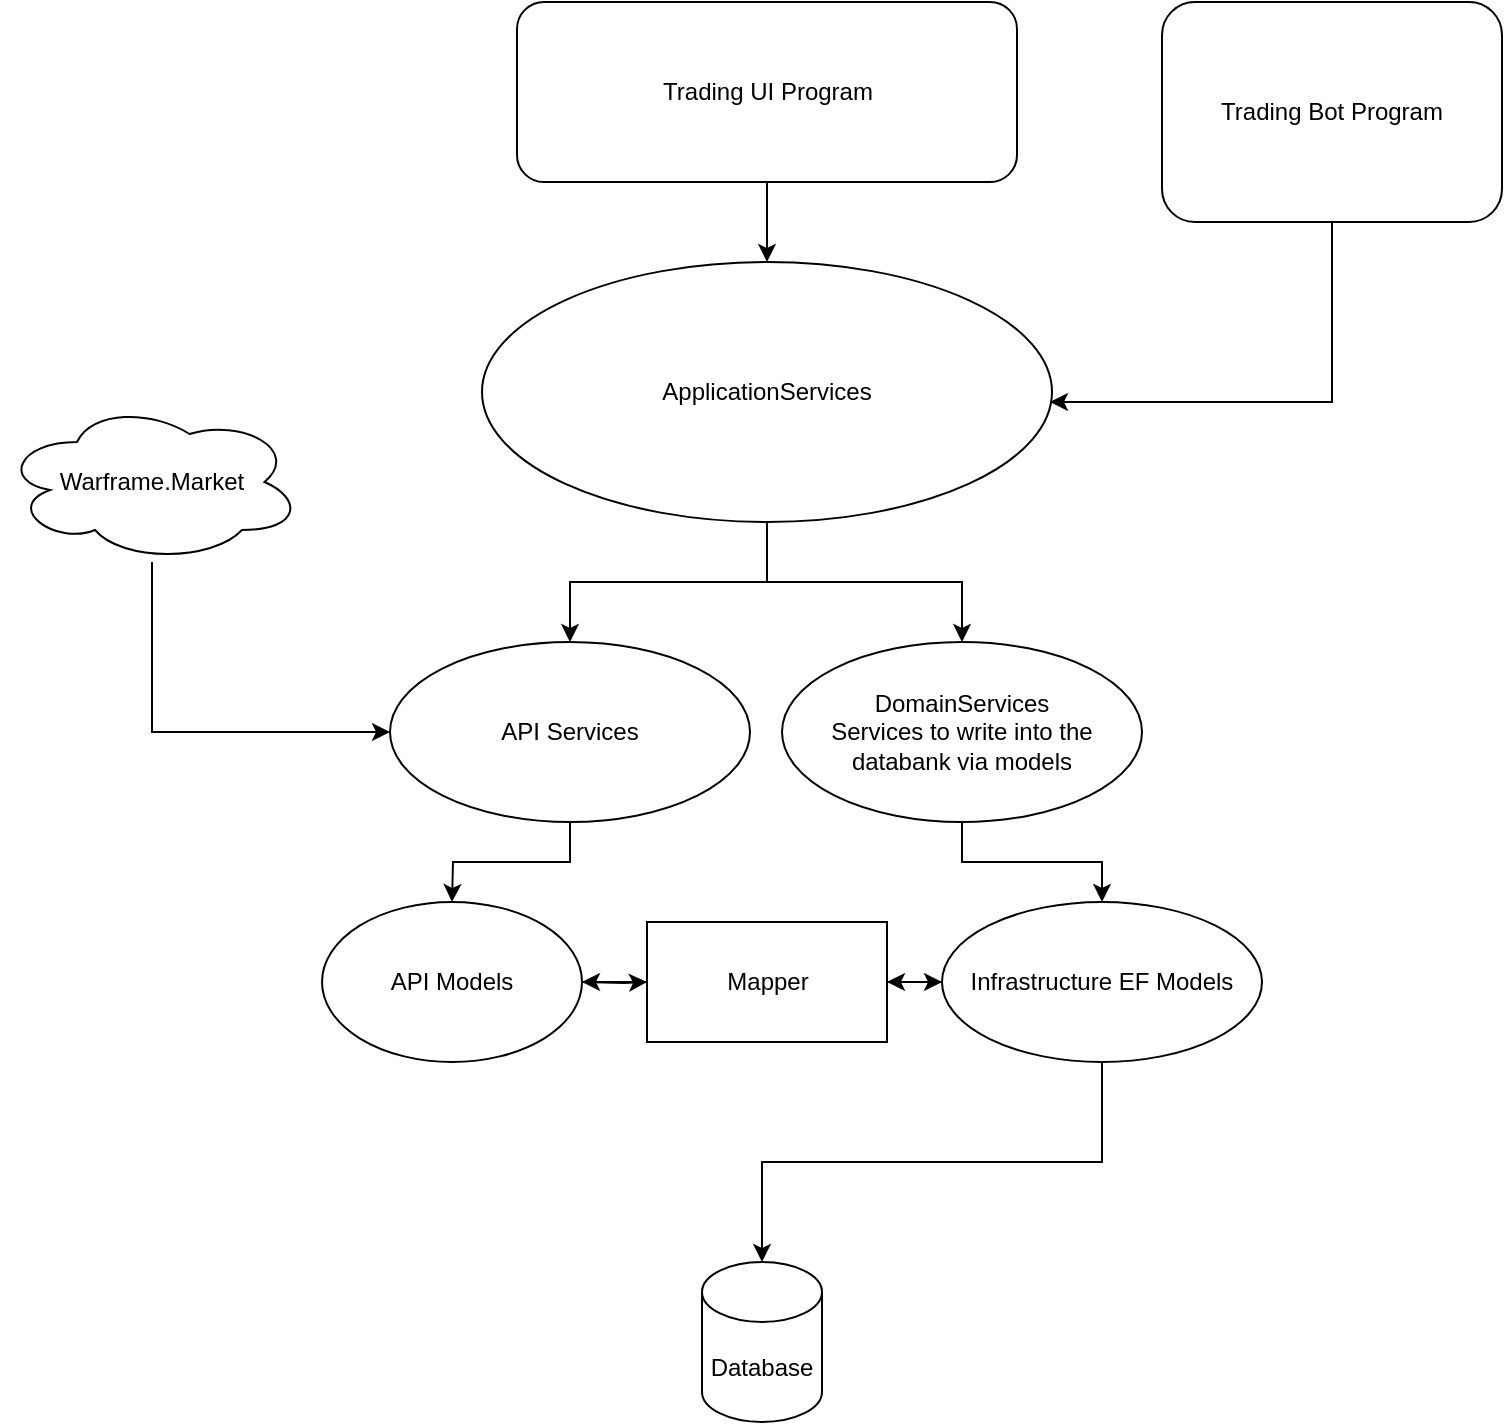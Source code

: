 <mxfile version="14.7.3" type="device"><diagram id="eqBHPspcord9xOvSYwkC" name="Page-1"><mxGraphModel dx="1422" dy="762" grid="1" gridSize="10" guides="1" tooltips="1" connect="1" arrows="1" fold="1" page="1" pageScale="1" pageWidth="827" pageHeight="1169" math="0" shadow="0"><root><mxCell id="0"/><mxCell id="1" parent="0"/><mxCell id="Vd0n2t0L45BQkaOwF1LY-22" value="" style="edgeStyle=orthogonalEdgeStyle;rounded=0;orthogonalLoop=1;jettySize=auto;html=1;" edge="1" parent="1" source="Vd0n2t0L45BQkaOwF1LY-1" target="Vd0n2t0L45BQkaOwF1LY-18"><mxGeometry relative="1" as="geometry"/></mxCell><mxCell id="Vd0n2t0L45BQkaOwF1LY-25" style="edgeStyle=orthogonalEdgeStyle;rounded=0;orthogonalLoop=1;jettySize=auto;html=1;entryX=0.5;entryY=0;entryDx=0;entryDy=0;entryPerimeter=0;" edge="1" parent="1" source="Vd0n2t0L45BQkaOwF1LY-1" target="Vd0n2t0L45BQkaOwF1LY-2"><mxGeometry relative="1" as="geometry"><Array as="points"><mxPoint x="590" y="600"/><mxPoint x="420" y="600"/></Array></mxGeometry></mxCell><mxCell id="Vd0n2t0L45BQkaOwF1LY-1" value="Infrastructure EF Models" style="ellipse;whiteSpace=wrap;html=1;" vertex="1" parent="1"><mxGeometry x="510" y="470" width="160" height="80" as="geometry"/></mxCell><mxCell id="Vd0n2t0L45BQkaOwF1LY-2" value="Database" style="shape=cylinder3;whiteSpace=wrap;html=1;boundedLbl=1;backgroundOutline=1;size=15;" vertex="1" parent="1"><mxGeometry x="390" y="650" width="60" height="80" as="geometry"/></mxCell><mxCell id="Vd0n2t0L45BQkaOwF1LY-5" style="edgeStyle=orthogonalEdgeStyle;rounded=0;orthogonalLoop=1;jettySize=auto;html=1;" edge="1" parent="1" source="Vd0n2t0L45BQkaOwF1LY-4" target="Vd0n2t0L45BQkaOwF1LY-1"><mxGeometry relative="1" as="geometry"/></mxCell><mxCell id="Vd0n2t0L45BQkaOwF1LY-10" style="edgeStyle=orthogonalEdgeStyle;rounded=0;orthogonalLoop=1;jettySize=auto;html=1;entryX=0.5;entryY=0;entryDx=0;entryDy=0;" edge="1" parent="1" source="Vd0n2t0L45BQkaOwF1LY-6"><mxGeometry relative="1" as="geometry"><mxPoint x="265" y="470" as="targetPoint"/></mxGeometry></mxCell><mxCell id="Vd0n2t0L45BQkaOwF1LY-17" style="edgeStyle=orthogonalEdgeStyle;rounded=0;orthogonalLoop=1;jettySize=auto;html=1;entryX=0;entryY=0.5;entryDx=0;entryDy=0;" edge="1" parent="1" source="Vd0n2t0L45BQkaOwF1LY-7" target="Vd0n2t0L45BQkaOwF1LY-6"><mxGeometry relative="1" as="geometry"><mxPoint x="280" y="310" as="targetPoint"/><Array as="points"><mxPoint x="115" y="385"/></Array></mxGeometry></mxCell><mxCell id="Vd0n2t0L45BQkaOwF1LY-7" value="Warframe.Market" style="ellipse;shape=cloud;whiteSpace=wrap;html=1;" vertex="1" parent="1"><mxGeometry x="40" y="220" width="150" height="80" as="geometry"/></mxCell><mxCell id="Vd0n2t0L45BQkaOwF1LY-20" style="edgeStyle=orthogonalEdgeStyle;rounded=0;orthogonalLoop=1;jettySize=auto;html=1;" edge="1" parent="1" target="Vd0n2t0L45BQkaOwF1LY-18"><mxGeometry relative="1" as="geometry"><mxPoint x="330" y="510" as="sourcePoint"/></mxGeometry></mxCell><mxCell id="Vd0n2t0L45BQkaOwF1LY-9" value="API Models" style="ellipse;whiteSpace=wrap;html=1;" vertex="1" parent="1"><mxGeometry x="200" y="470" width="130" height="80" as="geometry"/></mxCell><mxCell id="Vd0n2t0L45BQkaOwF1LY-32" style="edgeStyle=orthogonalEdgeStyle;rounded=0;orthogonalLoop=1;jettySize=auto;html=1;entryX=0.5;entryY=0;entryDx=0;entryDy=0;" edge="1" parent="1" source="Vd0n2t0L45BQkaOwF1LY-11" target="Vd0n2t0L45BQkaOwF1LY-6"><mxGeometry relative="1" as="geometry"/></mxCell><mxCell id="Vd0n2t0L45BQkaOwF1LY-33" style="edgeStyle=orthogonalEdgeStyle;rounded=0;orthogonalLoop=1;jettySize=auto;html=1;entryX=0.5;entryY=0;entryDx=0;entryDy=0;" edge="1" parent="1" source="Vd0n2t0L45BQkaOwF1LY-11" target="Vd0n2t0L45BQkaOwF1LY-4"><mxGeometry relative="1" as="geometry"/></mxCell><mxCell id="Vd0n2t0L45BQkaOwF1LY-11" value="ApplicationServices" style="ellipse;whiteSpace=wrap;html=1;" vertex="1" parent="1"><mxGeometry x="280" y="150" width="285" height="130" as="geometry"/></mxCell><mxCell id="Vd0n2t0L45BQkaOwF1LY-6" value="API Services" style="ellipse;whiteSpace=wrap;html=1;" vertex="1" parent="1"><mxGeometry x="234" y="340" width="180" height="90" as="geometry"/></mxCell><mxCell id="Vd0n2t0L45BQkaOwF1LY-4" value="DomainServices&lt;br&gt;Services to write into the databank via models" style="ellipse;whiteSpace=wrap;html=1;" vertex="1" parent="1"><mxGeometry x="430" y="340" width="180" height="90" as="geometry"/></mxCell><mxCell id="Vd0n2t0L45BQkaOwF1LY-23" style="edgeStyle=orthogonalEdgeStyle;rounded=0;orthogonalLoop=1;jettySize=auto;html=1;" edge="1" parent="1" source="Vd0n2t0L45BQkaOwF1LY-18"><mxGeometry relative="1" as="geometry"><mxPoint x="330" y="510" as="targetPoint"/></mxGeometry></mxCell><mxCell id="Vd0n2t0L45BQkaOwF1LY-24" style="edgeStyle=orthogonalEdgeStyle;rounded=0;orthogonalLoop=1;jettySize=auto;html=1;" edge="1" parent="1" source="Vd0n2t0L45BQkaOwF1LY-18" target="Vd0n2t0L45BQkaOwF1LY-1"><mxGeometry relative="1" as="geometry"/></mxCell><mxCell id="Vd0n2t0L45BQkaOwF1LY-18" value="Mapper" style="rounded=0;whiteSpace=wrap;html=1;" vertex="1" parent="1"><mxGeometry x="362.5" y="480" width="120" height="60" as="geometry"/></mxCell><mxCell id="Vd0n2t0L45BQkaOwF1LY-27" style="edgeStyle=orthogonalEdgeStyle;rounded=0;orthogonalLoop=1;jettySize=auto;html=1;" edge="1" parent="1" source="Vd0n2t0L45BQkaOwF1LY-26"><mxGeometry relative="1" as="geometry"><mxPoint x="564" y="220" as="targetPoint"/><Array as="points"><mxPoint x="705" y="220"/></Array></mxGeometry></mxCell><mxCell id="Vd0n2t0L45BQkaOwF1LY-26" value="Trading Bot Program" style="rounded=1;whiteSpace=wrap;html=1;" vertex="1" parent="1"><mxGeometry x="620" y="20" width="170" height="110" as="geometry"/></mxCell><mxCell id="Vd0n2t0L45BQkaOwF1LY-29" style="edgeStyle=orthogonalEdgeStyle;rounded=0;orthogonalLoop=1;jettySize=auto;html=1;entryX=0.5;entryY=0;entryDx=0;entryDy=0;" edge="1" parent="1" source="Vd0n2t0L45BQkaOwF1LY-28" target="Vd0n2t0L45BQkaOwF1LY-11"><mxGeometry relative="1" as="geometry"/></mxCell><mxCell id="Vd0n2t0L45BQkaOwF1LY-28" value="Trading UI Program" style="rounded=1;whiteSpace=wrap;html=1;" vertex="1" parent="1"><mxGeometry x="297.5" y="20" width="250" height="90" as="geometry"/></mxCell></root></mxGraphModel></diagram></mxfile>